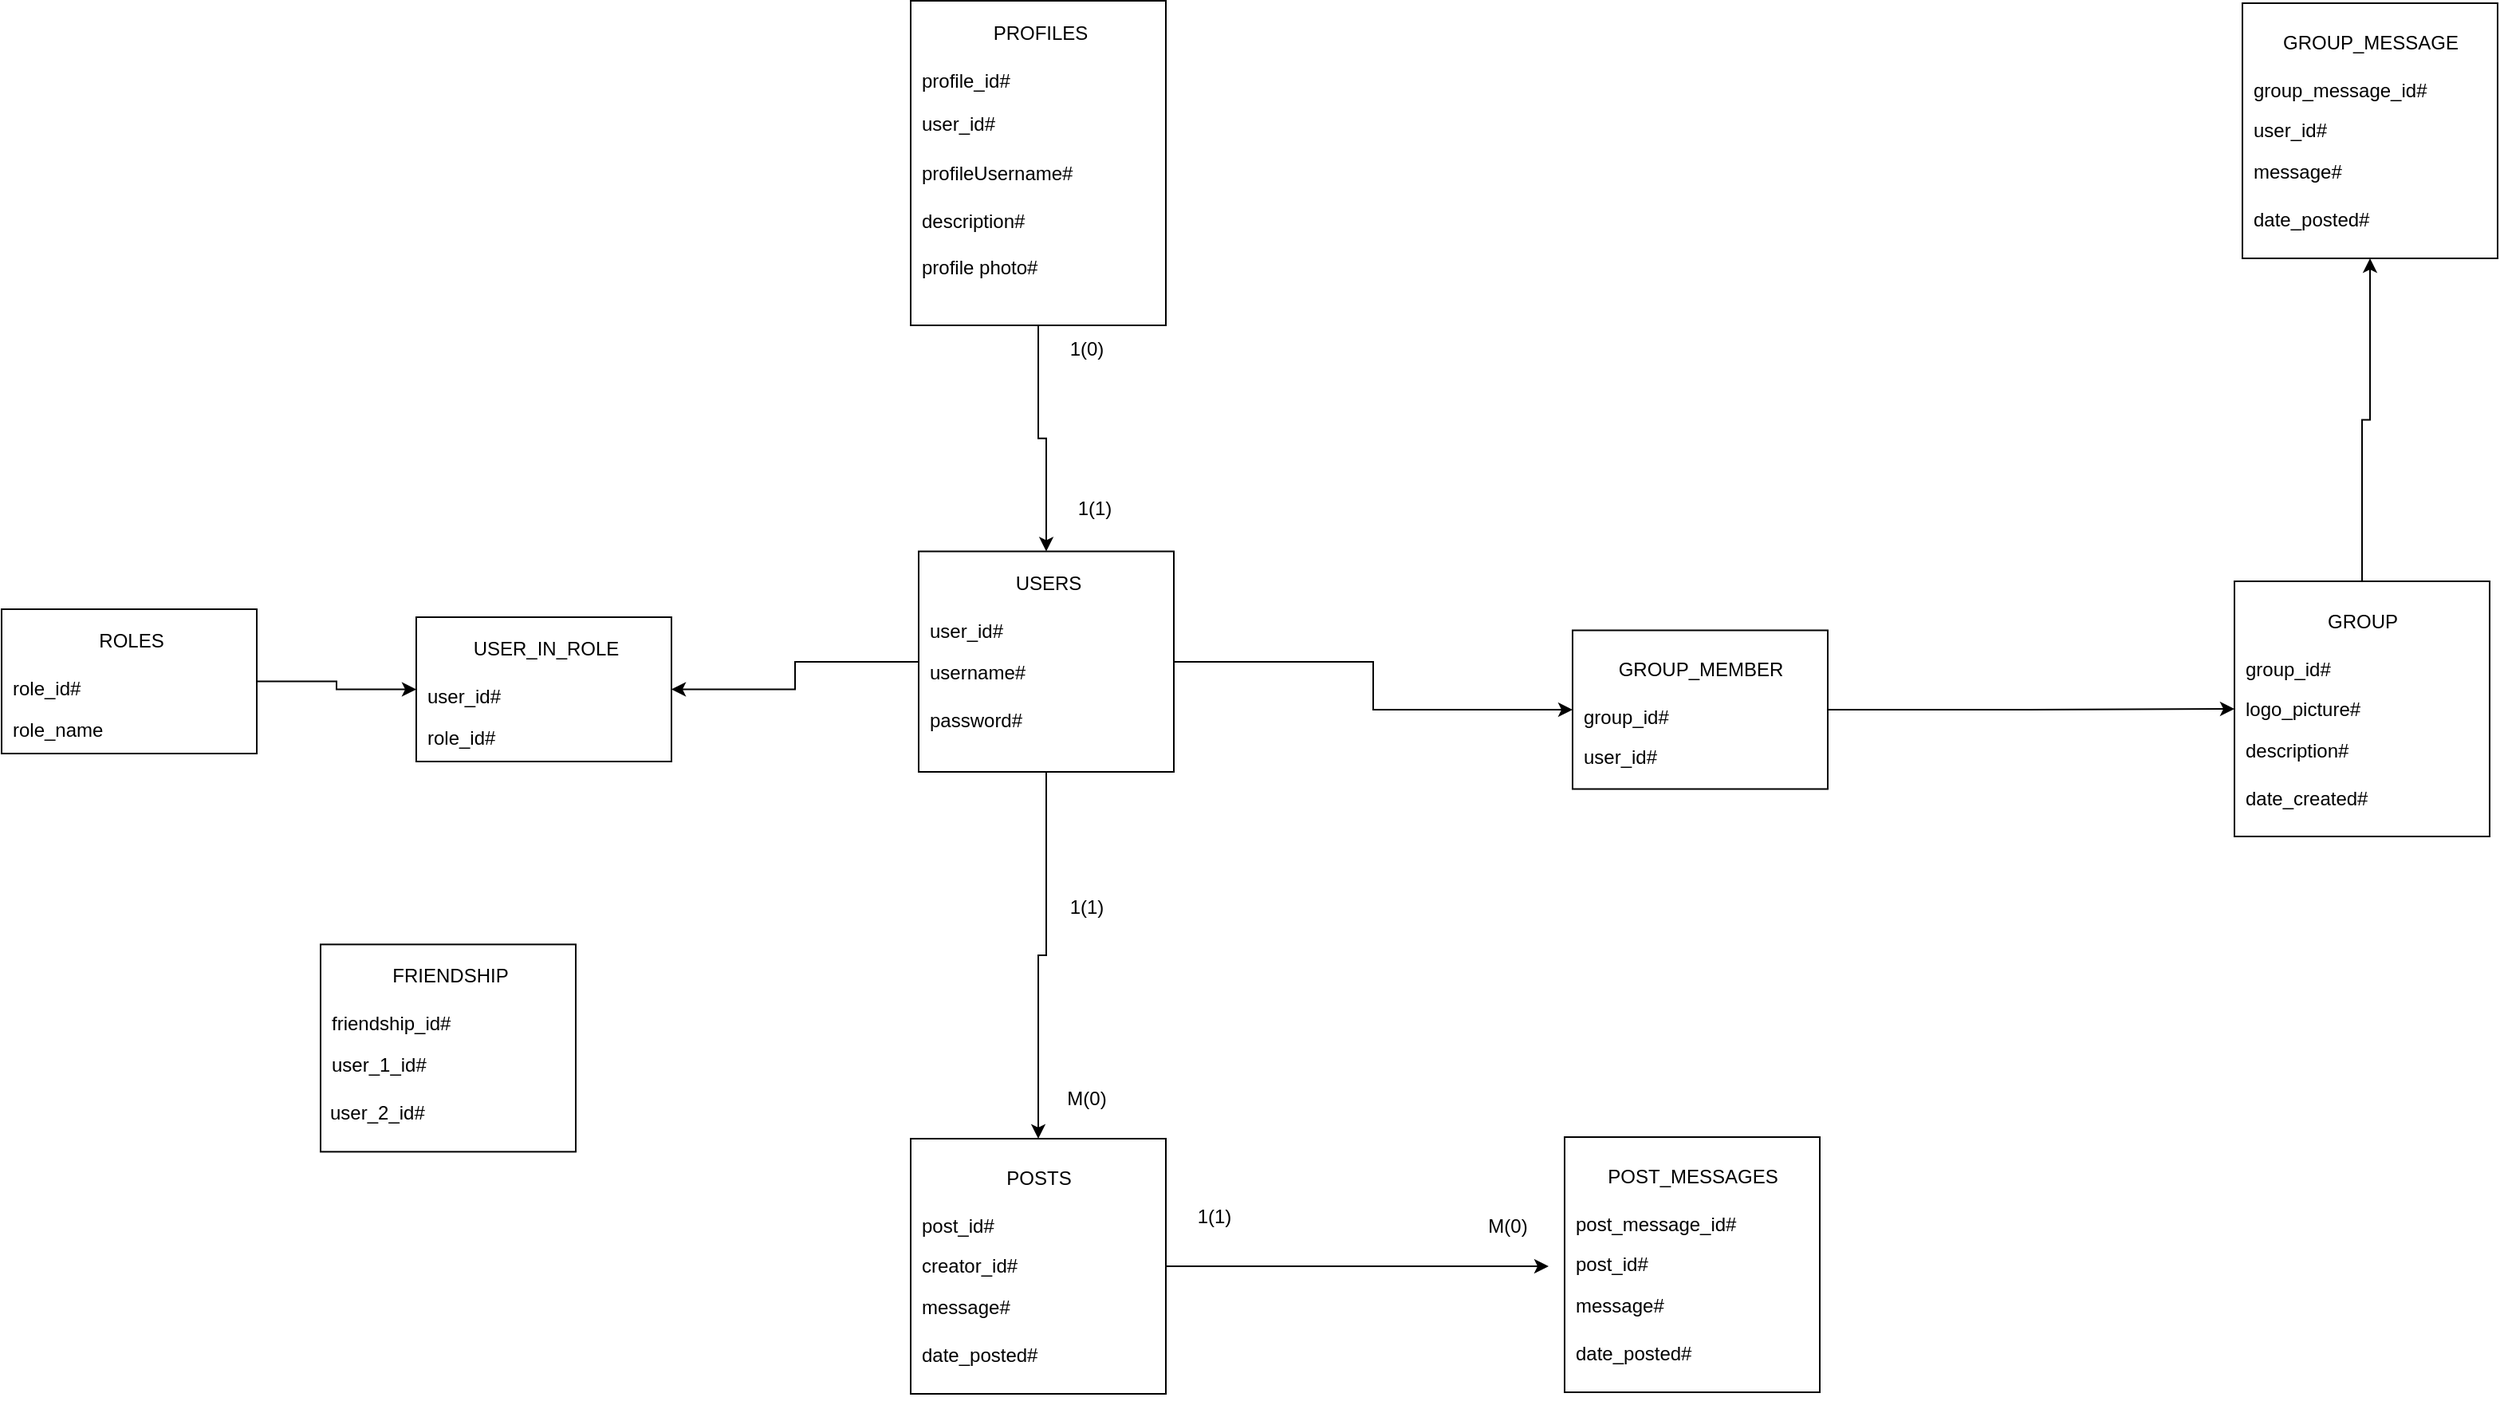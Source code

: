 <mxfile version="20.6.2" type="device"><diagram id="aCRVz8Exe2qxAVMtF0_l" name="Pagina-1"><mxGraphModel dx="2249" dy="794" grid="1" gridSize="10" guides="1" tooltips="1" connect="1" arrows="1" fold="1" page="1" pageScale="1" pageWidth="827" pageHeight="1169" math="0" shadow="0"><root><mxCell id="0"/><mxCell id="1" parent="0"/><mxCell id="LKY-iSNzUfuSSHkUtSN2-1" style="edgeStyle=orthogonalEdgeStyle;rounded=0;orthogonalLoop=1;jettySize=auto;html=1;entryX=0.5;entryY=0;entryDx=0;entryDy=0;" parent="1" source="B43fgi3KPWiVimZEaNiL-29" target="B43fgi3KPWiVimZEaNiL-40" edge="1"><mxGeometry relative="1" as="geometry"/></mxCell><mxCell id="LKY-iSNzUfuSSHkUtSN2-2" style="edgeStyle=orthogonalEdgeStyle;rounded=0;orthogonalLoop=1;jettySize=auto;html=1;entryX=1;entryY=0.5;entryDx=0;entryDy=0;" parent="1" source="B43fgi3KPWiVimZEaNiL-29" target="jZao08ED7buDfNnZbELn-1" edge="1"><mxGeometry relative="1" as="geometry"/></mxCell><mxCell id="LKY-iSNzUfuSSHkUtSN2-3" style="edgeStyle=orthogonalEdgeStyle;rounded=0;orthogonalLoop=1;jettySize=auto;html=1;entryX=0;entryY=0.5;entryDx=0;entryDy=0;" parent="1" source="B43fgi3KPWiVimZEaNiL-29" target="BLDN-0yhtgvoUM8xScvH-28" edge="1"><mxGeometry relative="1" as="geometry"/></mxCell><mxCell id="B43fgi3KPWiVimZEaNiL-29" value="" style="rounded=0;whiteSpace=wrap;html=1;fillColor=none;" parent="1" vertex="1"><mxGeometry x="45" y="391.75" width="160" height="138.25" as="geometry"/></mxCell><mxCell id="B43fgi3KPWiVimZEaNiL-30" value="USERS" style="text;html=1;resizable=0;autosize=1;align=center;verticalAlign=middle;points=[];fillColor=none;strokeColor=none;rounded=0;" parent="1" vertex="1"><mxGeometry x="96" y="396.75" width="60" height="30" as="geometry"/></mxCell><mxCell id="B43fgi3KPWiVimZEaNiL-31" value="user_id#" style="text;html=1;resizable=0;autosize=1;align=left;verticalAlign=middle;points=[];fillColor=none;strokeColor=none;rounded=0;" parent="1" vertex="1"><mxGeometry x="50" y="426.75" width="70" height="30" as="geometry"/></mxCell><mxCell id="B43fgi3KPWiVimZEaNiL-32" value="username#" style="text;html=1;resizable=0;autosize=1;align=left;verticalAlign=middle;points=[];fillColor=none;strokeColor=none;rounded=0;" parent="1" vertex="1"><mxGeometry x="50" y="452.75" width="80" height="30" as="geometry"/></mxCell><mxCell id="B43fgi3KPWiVimZEaNiL-36" style="edgeStyle=orthogonalEdgeStyle;rounded=0;orthogonalLoop=1;jettySize=auto;html=1;exitX=0.5;exitY=1;exitDx=0;exitDy=0;" parent="1" source="B43fgi3KPWiVimZEaNiL-29" target="B43fgi3KPWiVimZEaNiL-29" edge="1"><mxGeometry relative="1" as="geometry"/></mxCell><mxCell id="BLDN-0yhtgvoUM8xScvH-8" style="edgeStyle=orthogonalEdgeStyle;rounded=0;orthogonalLoop=1;jettySize=auto;html=1;" parent="1" source="B43fgi3KPWiVimZEaNiL-40" edge="1"><mxGeometry relative="1" as="geometry"><mxPoint x="440" y="840" as="targetPoint"/></mxGeometry></mxCell><mxCell id="B43fgi3KPWiVimZEaNiL-40" value="" style="rounded=0;whiteSpace=wrap;html=1;fillColor=none;" parent="1" vertex="1"><mxGeometry x="40" y="760" width="160" height="160" as="geometry"/></mxCell><mxCell id="B43fgi3KPWiVimZEaNiL-41" value="POSTS" style="text;html=1;resizable=0;autosize=1;align=center;verticalAlign=middle;points=[];fillColor=none;strokeColor=none;rounded=0;" parent="1" vertex="1"><mxGeometry x="90" y="770" width="60" height="30" as="geometry"/></mxCell><mxCell id="B43fgi3KPWiVimZEaNiL-42" value="creator_id#" style="text;html=1;resizable=0;autosize=1;align=left;verticalAlign=middle;points=[];fillColor=none;strokeColor=none;rounded=0;" parent="1" vertex="1"><mxGeometry x="45" y="825" width="80" height="30" as="geometry"/></mxCell><mxCell id="B43fgi3KPWiVimZEaNiL-43" value="message#" style="text;html=1;resizable=0;autosize=1;align=left;verticalAlign=middle;points=[];fillColor=none;strokeColor=none;rounded=0;" parent="1" vertex="1"><mxGeometry x="45" y="851" width="80" height="30" as="geometry"/></mxCell><mxCell id="B43fgi3KPWiVimZEaNiL-46" style="edgeStyle=orthogonalEdgeStyle;rounded=0;orthogonalLoop=1;jettySize=auto;html=1;exitX=0.5;exitY=1;exitDx=0;exitDy=0;" parent="1" source="B43fgi3KPWiVimZEaNiL-40" target="B43fgi3KPWiVimZEaNiL-40" edge="1"><mxGeometry relative="1" as="geometry"/></mxCell><mxCell id="B43fgi3KPWiVimZEaNiL-49" value="post_id#" style="text;html=1;resizable=0;autosize=1;align=left;verticalAlign=middle;points=[];fillColor=none;strokeColor=none;rounded=0;" parent="1" vertex="1"><mxGeometry x="45" y="800" width="70" height="30" as="geometry"/></mxCell><mxCell id="B43fgi3KPWiVimZEaNiL-51" value="date_posted#" style="text;html=1;resizable=0;autosize=1;align=left;verticalAlign=middle;points=[];fillColor=none;strokeColor=none;rounded=0;" parent="1" vertex="1"><mxGeometry x="45" y="881" width="100" height="30" as="geometry"/></mxCell><mxCell id="B43fgi3KPWiVimZEaNiL-53" value="1(1)" style="text;html=1;resizable=0;autosize=1;align=center;verticalAlign=middle;points=[];fillColor=none;strokeColor=none;rounded=0;rotation=0;" parent="1" vertex="1"><mxGeometry x="130" y="600" width="40" height="30" as="geometry"/></mxCell><mxCell id="B43fgi3KPWiVimZEaNiL-54" value="M(0)" style="text;html=1;resizable=0;autosize=1;align=center;verticalAlign=middle;points=[];fillColor=none;strokeColor=none;rounded=0;rotation=0;" parent="1" vertex="1"><mxGeometry x="125" y="720" width="50" height="30" as="geometry"/></mxCell><mxCell id="BLDN-0yhtgvoUM8xScvH-1" value="" style="rounded=0;whiteSpace=wrap;html=1;fillColor=none;" parent="1" vertex="1"><mxGeometry x="450" y="759" width="160" height="160" as="geometry"/></mxCell><mxCell id="BLDN-0yhtgvoUM8xScvH-2" value="POST_MESSAGES" style="text;html=1;resizable=0;autosize=1;align=center;verticalAlign=middle;points=[];fillColor=none;strokeColor=none;rounded=0;" parent="1" vertex="1"><mxGeometry x="465" y="769" width="130" height="30" as="geometry"/></mxCell><mxCell id="BLDN-0yhtgvoUM8xScvH-3" value="post_id#" style="text;html=1;resizable=0;autosize=1;align=left;verticalAlign=middle;points=[];fillColor=none;strokeColor=none;rounded=0;" parent="1" vertex="1"><mxGeometry x="455" y="824" width="70" height="30" as="geometry"/></mxCell><mxCell id="BLDN-0yhtgvoUM8xScvH-4" value="message#" style="text;html=1;resizable=0;autosize=1;align=left;verticalAlign=middle;points=[];fillColor=none;strokeColor=none;rounded=0;" parent="1" vertex="1"><mxGeometry x="455" y="850" width="80" height="30" as="geometry"/></mxCell><mxCell id="BLDN-0yhtgvoUM8xScvH-5" style="edgeStyle=orthogonalEdgeStyle;rounded=0;orthogonalLoop=1;jettySize=auto;html=1;exitX=0.5;exitY=1;exitDx=0;exitDy=0;" parent="1" source="BLDN-0yhtgvoUM8xScvH-1" target="BLDN-0yhtgvoUM8xScvH-1" edge="1"><mxGeometry relative="1" as="geometry"/></mxCell><mxCell id="BLDN-0yhtgvoUM8xScvH-6" value="post_message_id#" style="text;html=1;resizable=0;autosize=1;align=left;verticalAlign=middle;points=[];fillColor=none;strokeColor=none;rounded=0;" parent="1" vertex="1"><mxGeometry x="455" y="799" width="120" height="30" as="geometry"/></mxCell><mxCell id="BLDN-0yhtgvoUM8xScvH-7" value="date_posted#" style="text;html=1;resizable=0;autosize=1;align=left;verticalAlign=middle;points=[];fillColor=none;strokeColor=none;rounded=0;" parent="1" vertex="1"><mxGeometry x="455" y="880" width="100" height="30" as="geometry"/></mxCell><mxCell id="BLDN-0yhtgvoUM8xScvH-9" value="M(0)" style="text;html=1;resizable=0;autosize=1;align=center;verticalAlign=middle;points=[];fillColor=none;strokeColor=none;rounded=0;rotation=0;" parent="1" vertex="1"><mxGeometry x="389" y="800" width="50" height="30" as="geometry"/></mxCell><mxCell id="BLDN-0yhtgvoUM8xScvH-10" value="1(1)" style="text;html=1;resizable=0;autosize=1;align=center;verticalAlign=middle;points=[];fillColor=none;strokeColor=none;rounded=0;rotation=0;" parent="1" vertex="1"><mxGeometry x="210" y="794" width="40" height="30" as="geometry"/></mxCell><mxCell id="BLDN-0yhtgvoUM8xScvH-11" value="" style="rounded=0;whiteSpace=wrap;html=1;fillColor=none;" parent="1" vertex="1"><mxGeometry x="-330" y="638.2" width="160" height="130" as="geometry"/></mxCell><mxCell id="BLDN-0yhtgvoUM8xScvH-12" value="FRIENDSHIP" style="text;html=1;resizable=0;autosize=1;align=center;verticalAlign=middle;points=[];fillColor=none;strokeColor=none;rounded=0;" parent="1" vertex="1"><mxGeometry x="-299" y="643.2" width="100" height="30" as="geometry"/></mxCell><mxCell id="BLDN-0yhtgvoUM8xScvH-13" value="friendship_id#" style="text;html=1;resizable=0;autosize=1;align=left;verticalAlign=middle;points=[];fillColor=none;strokeColor=none;rounded=0;" parent="1" vertex="1"><mxGeometry x="-325" y="673.2" width="100" height="30" as="geometry"/></mxCell><mxCell id="BLDN-0yhtgvoUM8xScvH-14" value="user_1_id#" style="text;html=1;resizable=0;autosize=1;align=left;verticalAlign=middle;points=[];fillColor=none;strokeColor=none;rounded=0;" parent="1" vertex="1"><mxGeometry x="-325" y="699.2" width="80" height="30" as="geometry"/></mxCell><mxCell id="BLDN-0yhtgvoUM8xScvH-17" style="edgeStyle=orthogonalEdgeStyle;rounded=0;orthogonalLoop=1;jettySize=auto;html=1;exitX=0.5;exitY=1;exitDx=0;exitDy=0;" parent="1" source="BLDN-0yhtgvoUM8xScvH-11" target="BLDN-0yhtgvoUM8xScvH-11" edge="1"><mxGeometry relative="1" as="geometry"/></mxCell><mxCell id="BLDN-0yhtgvoUM8xScvH-18" value="user_2_id#" style="text;html=1;resizable=0;autosize=1;align=left;verticalAlign=middle;points=[];fillColor=none;strokeColor=none;rounded=0;" parent="1" vertex="1"><mxGeometry x="-326" y="729.2" width="80" height="30" as="geometry"/></mxCell><mxCell id="BLDN-0yhtgvoUM8xScvH-45" style="edgeStyle=orthogonalEdgeStyle;rounded=0;orthogonalLoop=1;jettySize=auto;html=1;entryX=0.5;entryY=1;entryDx=0;entryDy=0;" parent="1" source="BLDN-0yhtgvoUM8xScvH-20" target="BLDN-0yhtgvoUM8xScvH-38" edge="1"><mxGeometry relative="1" as="geometry"/></mxCell><mxCell id="BLDN-0yhtgvoUM8xScvH-20" value="" style="rounded=0;whiteSpace=wrap;html=1;fillColor=none;" parent="1" vertex="1"><mxGeometry x="870" y="410.5" width="160" height="160" as="geometry"/></mxCell><mxCell id="BLDN-0yhtgvoUM8xScvH-21" value="GROUP" style="text;html=1;resizable=0;autosize=1;align=center;verticalAlign=middle;points=[];fillColor=none;strokeColor=none;rounded=0;" parent="1" vertex="1"><mxGeometry x="915" y="420.5" width="70" height="30" as="geometry"/></mxCell><mxCell id="BLDN-0yhtgvoUM8xScvH-22" value="logo_picture#" style="text;html=1;resizable=0;autosize=1;align=left;verticalAlign=middle;points=[];fillColor=none;strokeColor=none;rounded=0;" parent="1" vertex="1"><mxGeometry x="875" y="475.5" width="100" height="30" as="geometry"/></mxCell><mxCell id="BLDN-0yhtgvoUM8xScvH-23" value="description#" style="text;html=1;resizable=0;autosize=1;align=left;verticalAlign=middle;points=[];fillColor=none;strokeColor=none;rounded=0;" parent="1" vertex="1"><mxGeometry x="875" y="501.5" width="90" height="30" as="geometry"/></mxCell><mxCell id="BLDN-0yhtgvoUM8xScvH-24" style="edgeStyle=orthogonalEdgeStyle;rounded=0;orthogonalLoop=1;jettySize=auto;html=1;exitX=0.5;exitY=1;exitDx=0;exitDy=0;" parent="1" source="BLDN-0yhtgvoUM8xScvH-20" target="BLDN-0yhtgvoUM8xScvH-20" edge="1"><mxGeometry relative="1" as="geometry"/></mxCell><mxCell id="BLDN-0yhtgvoUM8xScvH-25" value="group_id#" style="text;html=1;resizable=0;autosize=1;align=left;verticalAlign=middle;points=[];fillColor=none;strokeColor=none;rounded=0;" parent="1" vertex="1"><mxGeometry x="875" y="450.5" width="80" height="30" as="geometry"/></mxCell><mxCell id="BLDN-0yhtgvoUM8xScvH-26" value="date_created#" style="text;html=1;resizable=0;autosize=1;align=left;verticalAlign=middle;points=[];fillColor=none;strokeColor=none;rounded=0;" parent="1" vertex="1"><mxGeometry x="875" y="531.5" width="100" height="30" as="geometry"/></mxCell><mxCell id="BLDN-0yhtgvoUM8xScvH-37" style="edgeStyle=orthogonalEdgeStyle;rounded=0;orthogonalLoop=1;jettySize=auto;html=1;entryX=0;entryY=0.5;entryDx=0;entryDy=0;" parent="1" source="BLDN-0yhtgvoUM8xScvH-28" target="BLDN-0yhtgvoUM8xScvH-20" edge="1"><mxGeometry relative="1" as="geometry"/></mxCell><mxCell id="BLDN-0yhtgvoUM8xScvH-28" value="" style="rounded=0;whiteSpace=wrap;html=1;fillColor=none;" parent="1" vertex="1"><mxGeometry x="455" y="441.25" width="160" height="99.5" as="geometry"/></mxCell><mxCell id="BLDN-0yhtgvoUM8xScvH-29" value="GROUP_MEMBER" style="text;html=1;resizable=0;autosize=1;align=center;verticalAlign=middle;points=[];fillColor=none;strokeColor=none;rounded=0;" parent="1" vertex="1"><mxGeometry x="470" y="451.25" width="130" height="30" as="geometry"/></mxCell><mxCell id="BLDN-0yhtgvoUM8xScvH-30" value="user_id#" style="text;html=1;resizable=0;autosize=1;align=left;verticalAlign=middle;points=[];fillColor=none;strokeColor=none;rounded=0;" parent="1" vertex="1"><mxGeometry x="460" y="506.25" width="70" height="30" as="geometry"/></mxCell><mxCell id="BLDN-0yhtgvoUM8xScvH-32" style="edgeStyle=orthogonalEdgeStyle;rounded=0;orthogonalLoop=1;jettySize=auto;html=1;exitX=0.5;exitY=1;exitDx=0;exitDy=0;" parent="1" source="BLDN-0yhtgvoUM8xScvH-28" target="BLDN-0yhtgvoUM8xScvH-28" edge="1"><mxGeometry relative="1" as="geometry"/></mxCell><mxCell id="BLDN-0yhtgvoUM8xScvH-33" value="group_id#" style="text;html=1;resizable=0;autosize=1;align=left;verticalAlign=middle;points=[];fillColor=none;strokeColor=none;rounded=0;" parent="1" vertex="1"><mxGeometry x="460" y="481.25" width="80" height="30" as="geometry"/></mxCell><mxCell id="BLDN-0yhtgvoUM8xScvH-35" style="edgeStyle=orthogonalEdgeStyle;rounded=0;orthogonalLoop=1;jettySize=auto;html=1;exitX=0.5;exitY=1;exitDx=0;exitDy=0;" parent="1" source="BLDN-0yhtgvoUM8xScvH-28" target="BLDN-0yhtgvoUM8xScvH-28" edge="1"><mxGeometry relative="1" as="geometry"/></mxCell><mxCell id="BLDN-0yhtgvoUM8xScvH-38" value="" style="rounded=0;whiteSpace=wrap;html=1;fillColor=none;" parent="1" vertex="1"><mxGeometry x="875" y="48" width="160" height="160" as="geometry"/></mxCell><mxCell id="BLDN-0yhtgvoUM8xScvH-39" value="GROUP_MESSAGE" style="text;html=1;resizable=0;autosize=1;align=center;verticalAlign=middle;points=[];fillColor=none;strokeColor=none;rounded=0;" parent="1" vertex="1"><mxGeometry x="890" y="58" width="130" height="30" as="geometry"/></mxCell><mxCell id="BLDN-0yhtgvoUM8xScvH-40" value="user_id#" style="text;html=1;resizable=0;autosize=1;align=left;verticalAlign=middle;points=[];fillColor=none;strokeColor=none;rounded=0;" parent="1" vertex="1"><mxGeometry x="880" y="113" width="70" height="30" as="geometry"/></mxCell><mxCell id="BLDN-0yhtgvoUM8xScvH-41" value="message#" style="text;html=1;resizable=0;autosize=1;align=left;verticalAlign=middle;points=[];fillColor=none;strokeColor=none;rounded=0;" parent="1" vertex="1"><mxGeometry x="880" y="139" width="80" height="30" as="geometry"/></mxCell><mxCell id="BLDN-0yhtgvoUM8xScvH-42" style="edgeStyle=orthogonalEdgeStyle;rounded=0;orthogonalLoop=1;jettySize=auto;html=1;exitX=0.5;exitY=1;exitDx=0;exitDy=0;" parent="1" source="BLDN-0yhtgvoUM8xScvH-38" target="BLDN-0yhtgvoUM8xScvH-38" edge="1"><mxGeometry relative="1" as="geometry"/></mxCell><mxCell id="BLDN-0yhtgvoUM8xScvH-43" value="group_message_id#" style="text;html=1;resizable=0;autosize=1;align=left;verticalAlign=middle;points=[];fillColor=none;strokeColor=none;rounded=0;" parent="1" vertex="1"><mxGeometry x="880" y="88" width="130" height="30" as="geometry"/></mxCell><mxCell id="BLDN-0yhtgvoUM8xScvH-44" value="date_posted#" style="text;html=1;resizable=0;autosize=1;align=left;verticalAlign=middle;points=[];fillColor=none;strokeColor=none;rounded=0;" parent="1" vertex="1"><mxGeometry x="880" y="169" width="100" height="30" as="geometry"/></mxCell><mxCell id="jZao08ED7buDfNnZbELn-1" value="" style="rounded=0;whiteSpace=wrap;html=1;fillColor=none;" parent="1" vertex="1"><mxGeometry x="-270" y="433" width="160" height="90.5" as="geometry"/></mxCell><mxCell id="jZao08ED7buDfNnZbELn-2" value="USER_IN_ROLE" style="text;html=1;resizable=0;autosize=1;align=center;verticalAlign=middle;points=[];fillColor=none;strokeColor=none;rounded=0;" parent="1" vertex="1"><mxGeometry x="-244" y="438" width="110" height="30" as="geometry"/></mxCell><mxCell id="jZao08ED7buDfNnZbELn-3" value="user_id#" style="text;html=1;resizable=0;autosize=1;align=left;verticalAlign=middle;points=[];fillColor=none;strokeColor=none;rounded=0;" parent="1" vertex="1"><mxGeometry x="-265" y="468" width="70" height="30" as="geometry"/></mxCell><mxCell id="jZao08ED7buDfNnZbELn-4" value="role_id#" style="text;html=1;resizable=0;autosize=1;align=left;verticalAlign=middle;points=[];fillColor=none;strokeColor=none;rounded=0;" parent="1" vertex="1"><mxGeometry x="-265" y="494" width="70" height="30" as="geometry"/></mxCell><mxCell id="jZao08ED7buDfNnZbELn-12" style="edgeStyle=orthogonalEdgeStyle;rounded=0;orthogonalLoop=1;jettySize=auto;html=1;entryX=0;entryY=0.5;entryDx=0;entryDy=0;" parent="1" source="jZao08ED7buDfNnZbELn-8" target="jZao08ED7buDfNnZbELn-1" edge="1"><mxGeometry relative="1" as="geometry"/></mxCell><mxCell id="jZao08ED7buDfNnZbELn-8" value="" style="rounded=0;whiteSpace=wrap;html=1;fillColor=none;" parent="1" vertex="1"><mxGeometry x="-530" y="428" width="160" height="90.5" as="geometry"/></mxCell><mxCell id="jZao08ED7buDfNnZbELn-9" value="ROLES&lt;br&gt;" style="text;html=1;resizable=0;autosize=1;align=center;verticalAlign=middle;points=[];fillColor=none;strokeColor=none;rounded=0;" parent="1" vertex="1"><mxGeometry x="-479" y="433" width="60" height="30" as="geometry"/></mxCell><mxCell id="jZao08ED7buDfNnZbELn-10" value="role_id#" style="text;html=1;resizable=0;autosize=1;align=left;verticalAlign=middle;points=[];fillColor=none;strokeColor=none;rounded=0;" parent="1" vertex="1"><mxGeometry x="-525" y="463" width="70" height="30" as="geometry"/></mxCell><mxCell id="jZao08ED7buDfNnZbELn-11" value="role_name" style="text;html=1;resizable=0;autosize=1;align=left;verticalAlign=middle;points=[];fillColor=none;strokeColor=none;rounded=0;" parent="1" vertex="1"><mxGeometry x="-525" y="489" width="80" height="30" as="geometry"/></mxCell><mxCell id="cLLzkGjINpRRxSW95T2P-12" style="edgeStyle=orthogonalEdgeStyle;rounded=0;orthogonalLoop=1;jettySize=auto;html=1;entryX=0.5;entryY=0;entryDx=0;entryDy=0;" edge="1" parent="1" source="cLLzkGjINpRRxSW95T2P-1" target="B43fgi3KPWiVimZEaNiL-29"><mxGeometry relative="1" as="geometry"/></mxCell><mxCell id="cLLzkGjINpRRxSW95T2P-1" value="" style="rounded=0;whiteSpace=wrap;html=1;fillColor=none;" vertex="1" parent="1"><mxGeometry x="40" y="46.5" width="160" height="203.5" as="geometry"/></mxCell><mxCell id="cLLzkGjINpRRxSW95T2P-2" value="PROFILES" style="text;html=1;resizable=0;autosize=1;align=center;verticalAlign=middle;points=[];fillColor=none;strokeColor=none;rounded=0;" vertex="1" parent="1"><mxGeometry x="81" y="51.5" width="80" height="30" as="geometry"/></mxCell><mxCell id="cLLzkGjINpRRxSW95T2P-3" value="profile_id#" style="text;html=1;resizable=0;autosize=1;align=left;verticalAlign=middle;points=[];fillColor=none;strokeColor=none;rounded=0;" vertex="1" parent="1"><mxGeometry x="45" y="81.5" width="80" height="30" as="geometry"/></mxCell><mxCell id="cLLzkGjINpRRxSW95T2P-4" value="profileUsername#" style="text;html=1;resizable=0;autosize=1;align=left;verticalAlign=middle;points=[];fillColor=none;strokeColor=none;rounded=0;" vertex="1" parent="1"><mxGeometry x="45" y="140" width="120" height="30" as="geometry"/></mxCell><mxCell id="cLLzkGjINpRRxSW95T2P-5" value="description#" style="text;html=1;resizable=0;autosize=1;align=left;verticalAlign=middle;points=[];fillColor=none;strokeColor=none;rounded=0;" vertex="1" parent="1"><mxGeometry x="45" y="170.0" width="90" height="30" as="geometry"/></mxCell><mxCell id="cLLzkGjINpRRxSW95T2P-6" value="profile photo#" style="text;html=1;resizable=0;autosize=1;align=left;verticalAlign=middle;points=[];fillColor=none;strokeColor=none;rounded=0;" vertex="1" parent="1"><mxGeometry x="45" y="199" width="100" height="30" as="geometry"/></mxCell><mxCell id="cLLzkGjINpRRxSW95T2P-7" style="edgeStyle=orthogonalEdgeStyle;rounded=0;orthogonalLoop=1;jettySize=auto;html=1;exitX=0.5;exitY=1;exitDx=0;exitDy=0;" edge="1" parent="1" source="cLLzkGjINpRRxSW95T2P-1" target="cLLzkGjINpRRxSW95T2P-1"><mxGeometry relative="1" as="geometry"/></mxCell><mxCell id="cLLzkGjINpRRxSW95T2P-8" value="password#" style="text;html=1;resizable=0;autosize=1;align=left;verticalAlign=middle;points=[];fillColor=none;strokeColor=none;rounded=0;" vertex="1" parent="1"><mxGeometry x="50" y="482.75" width="80" height="30" as="geometry"/></mxCell><mxCell id="cLLzkGjINpRRxSW95T2P-11" value="user_id#" style="text;html=1;resizable=0;autosize=1;align=left;verticalAlign=middle;points=[];fillColor=none;strokeColor=none;rounded=0;" vertex="1" parent="1"><mxGeometry x="45" y="109" width="70" height="30" as="geometry"/></mxCell><mxCell id="cLLzkGjINpRRxSW95T2P-13" value="1(1)" style="text;html=1;resizable=0;autosize=1;align=center;verticalAlign=middle;points=[];fillColor=none;strokeColor=none;rounded=0;rotation=0;" vertex="1" parent="1"><mxGeometry x="135" y="350" width="40" height="30" as="geometry"/></mxCell><mxCell id="cLLzkGjINpRRxSW95T2P-14" value="1(0)" style="text;html=1;resizable=0;autosize=1;align=center;verticalAlign=middle;points=[];fillColor=none;strokeColor=none;rounded=0;rotation=0;" vertex="1" parent="1"><mxGeometry x="130" y="250" width="40" height="30" as="geometry"/></mxCell></root></mxGraphModel></diagram></mxfile>